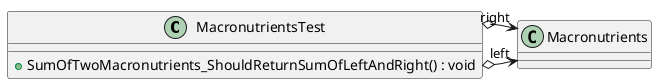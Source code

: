 @startuml
class MacronutrientsTest {
    + SumOfTwoMacronutrients_ShouldReturnSumOfLeftAndRight() : void
}
MacronutrientsTest o-> "left" Macronutrients
MacronutrientsTest o-> "right" Macronutrients
@enduml
